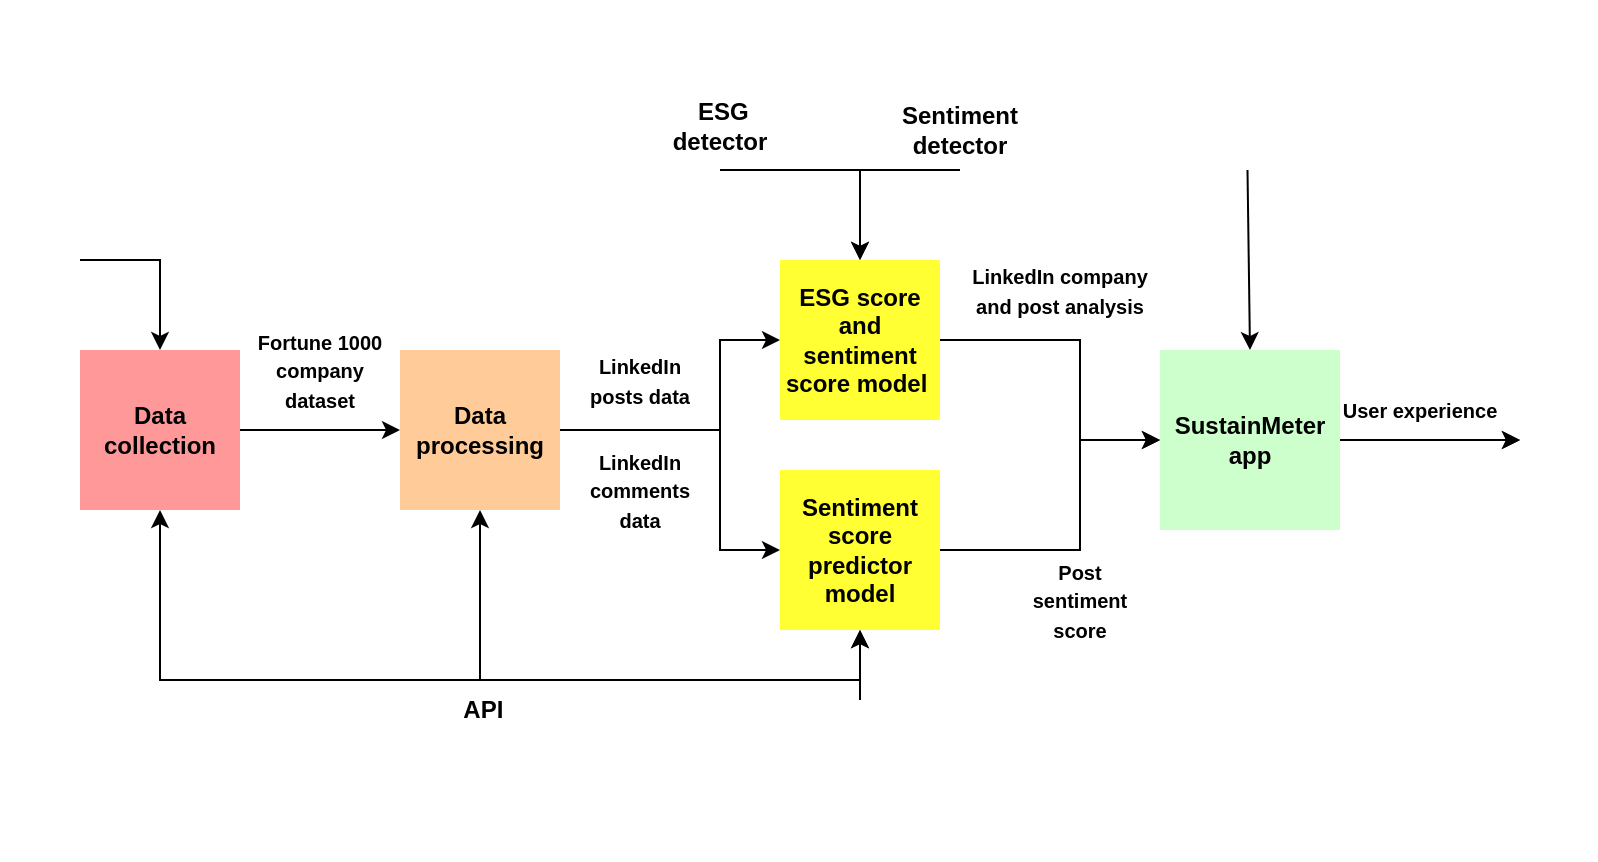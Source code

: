 <mxfile version="20.5.1" type="device"><diagram id="3Dkki-ofeys4IEUwjCBM" name="Page-1"><mxGraphModel dx="1345" dy="506" grid="1" gridSize="10" guides="1" tooltips="1" connect="1" arrows="1" fold="1" page="1" pageScale="1" pageWidth="850" pageHeight="1100" math="0" shadow="0"><root><mxCell id="0"/><mxCell id="1" parent="0"/><mxCell id="6IRQ7IJG4DnJNw5sI91V-43" value="" style="rounded=0;whiteSpace=wrap;html=1;fillColor=none;strokeColor=none;shadow=0;align=left;" vertex="1" parent="1"><mxGeometry x="540" width="160" height="430" as="geometry"/></mxCell><mxCell id="6IRQ7IJG4DnJNw5sI91V-31" value="" style="rounded=0;whiteSpace=wrap;html=1;fillColor=none;strokeColor=none;shadow=0;align=left;" vertex="1" parent="1"><mxGeometry x="320" width="220" height="430" as="geometry"/></mxCell><mxCell id="6IRQ7IJG4DnJNw5sI91V-13" value="" style="rounded=0;whiteSpace=wrap;html=1;fillColor=none;strokeColor=none;shadow=0;align=left;" vertex="1" parent="1"><mxGeometry x="160" width="160" height="430" as="geometry"/></mxCell><mxCell id="6IRQ7IJG4DnJNw5sI91V-1" value="&lt;b&gt;Sentiment score predictor model&lt;/b&gt;" style="whiteSpace=wrap;html=1;aspect=fixed;fillColor=#FFFF33;strokeColor=none;fontFamily=Arial;fontSource=https%3A%2F%2Ffonts.googleapis.com%2Fcss%3Ffamily%3DArial;" vertex="1" parent="1"><mxGeometry x="390" y="235" width="80" height="80" as="geometry"/></mxCell><mxCell id="6IRQ7IJG4DnJNw5sI91V-7" value="" style="rounded=0;whiteSpace=wrap;html=1;fillColor=none;strokeColor=none;shadow=0;align=left;" vertex="1" parent="1"><mxGeometry width="160" height="430" as="geometry"/></mxCell><mxCell id="6IRQ7IJG4DnJNw5sI91V-2" value="&lt;b&gt;Data collection&lt;/b&gt;" style="whiteSpace=wrap;html=1;aspect=fixed;strokeColor=none;fillColor=#FF9999;fontFamily=Arial;fontSource=https%3A%2F%2Ffonts.googleapis.com%2Fcss%3Ffamily%3DArial;" vertex="1" parent="1"><mxGeometry x="40" y="175" width="80" height="80" as="geometry"/></mxCell><mxCell id="6IRQ7IJG4DnJNw5sI91V-3" value="&lt;b&gt;Data processing&lt;/b&gt;" style="whiteSpace=wrap;html=1;aspect=fixed;strokeColor=none;fillColor=#FFCC99;fontFamily=Arial;fontSource=https%3A%2F%2Ffonts.googleapis.com%2Fcss%3Ffamily%3DArial;" vertex="1" parent="1"><mxGeometry x="200" y="175" width="80" height="80" as="geometry"/></mxCell><mxCell id="6IRQ7IJG4DnJNw5sI91V-5" value="&lt;b&gt;ESG score and sentiment score model&amp;nbsp;&lt;/b&gt;" style="whiteSpace=wrap;html=1;aspect=fixed;strokeColor=none;fillColor=#FFFF33;fontFamily=Arial;fontSource=https%3A%2F%2Ffonts.googleapis.com%2Fcss%3Ffamily%3DArial;" vertex="1" parent="1"><mxGeometry x="390" y="130" width="80" height="80" as="geometry"/></mxCell><mxCell id="6IRQ7IJG4DnJNw5sI91V-10" value="&lt;b&gt;Sentiment detector&lt;/b&gt;" style="text;html=1;strokeColor=none;fillColor=none;align=center;verticalAlign=middle;whiteSpace=wrap;rounded=0;shadow=0;fontSize=12;fontFamily=Arial;fontSource=https%3A%2F%2Ffonts.googleapis.com%2Fcss%3Ffamily%3DArial;" vertex="1" parent="1"><mxGeometry x="450" y="45" width="60" height="40" as="geometry"/></mxCell><mxCell id="6IRQ7IJG4DnJNw5sI91V-15" style="edgeStyle=orthogonalEdgeStyle;rounded=0;orthogonalLoop=1;jettySize=auto;html=1;exitX=0.5;exitY=0;exitDx=0;exitDy=0;fontSize=12;fontFamily=Arial;fontSource=https%3A%2F%2Ffonts.googleapis.com%2Fcss%3Ffamily%3DArial;" edge="1" parent="1" source="6IRQ7IJG4DnJNw5sI91V-12" target="6IRQ7IJG4DnJNw5sI91V-3"><mxGeometry relative="1" as="geometry"><Array as="points"><mxPoint x="240" y="340"/></Array></mxGeometry></mxCell><mxCell id="6IRQ7IJG4DnJNw5sI91V-12" value="&lt;b&gt;&amp;nbsp;API&lt;br&gt;&lt;/b&gt;" style="text;html=1;strokeColor=none;fillColor=none;align=center;verticalAlign=middle;whiteSpace=wrap;rounded=0;shadow=0;fontSize=12;fontFamily=Arial;fontSource=https%3A%2F%2Ffonts.googleapis.com%2Fcss%3Ffamily%3DArial;" vertex="1" parent="1"><mxGeometry x="210" y="340" width="60" height="30" as="geometry"/></mxCell><mxCell id="6IRQ7IJG4DnJNw5sI91V-17" value="&lt;b&gt;&amp;nbsp;ESG detector&lt;/b&gt;" style="text;html=1;strokeColor=none;fillColor=none;align=center;verticalAlign=middle;whiteSpace=wrap;rounded=0;shadow=0;fontSize=12;fontFamily=Arial;fontSource=https%3A%2F%2Ffonts.googleapis.com%2Fcss%3Ffamily%3DArial;" vertex="1" parent="1"><mxGeometry x="330" y="40" width="60" height="45" as="geometry"/></mxCell><mxCell id="6IRQ7IJG4DnJNw5sI91V-19" value="" style="endArrow=classic;html=1;rounded=0;fontSize=12;exitX=1;exitY=0.5;exitDx=0;exitDy=0;entryX=0;entryY=0.5;entryDx=0;entryDy=0;fontFamily=Arial;fontSource=https%3A%2F%2Ffonts.googleapis.com%2Fcss%3Ffamily%3DArial;" edge="1" parent="1" source="6IRQ7IJG4DnJNw5sI91V-2" target="6IRQ7IJG4DnJNw5sI91V-3"><mxGeometry width="50" height="50" relative="1" as="geometry"><mxPoint x="290" y="225" as="sourcePoint"/><mxPoint x="370" y="225" as="targetPoint"/></mxGeometry></mxCell><mxCell id="6IRQ7IJG4DnJNw5sI91V-20" value="&lt;font style=&quot;font-size: 10px;&quot;&gt;&lt;b&gt;Fortune 1000 company dataset&lt;/b&gt;&lt;/font&gt;" style="text;html=1;strokeColor=none;fillColor=none;align=center;verticalAlign=middle;whiteSpace=wrap;rounded=0;shadow=0;fontSize=12;fontFamily=Arial;fontSource=https%3A%2F%2Ffonts.googleapis.com%2Fcss%3Ffamily%3DArial;" vertex="1" parent="1"><mxGeometry x="120" y="170" width="80" height="30" as="geometry"/></mxCell><mxCell id="6IRQ7IJG4DnJNw5sI91V-21" style="edgeStyle=orthogonalEdgeStyle;rounded=0;orthogonalLoop=1;jettySize=auto;html=1;exitX=0.5;exitY=1;exitDx=0;exitDy=0;fontSize=12;entryX=0.5;entryY=0;entryDx=0;entryDy=0;fontFamily=Arial;fontSource=https%3A%2F%2Ffonts.googleapis.com%2Fcss%3Ffamily%3DArial;" edge="1" parent="1" target="6IRQ7IJG4DnJNw5sI91V-2"><mxGeometry relative="1" as="geometry"><mxPoint x="40.0" y="130" as="sourcePoint"/><mxPoint x="250" y="185" as="targetPoint"/><Array as="points"><mxPoint x="80" y="130"/></Array></mxGeometry></mxCell><mxCell id="6IRQ7IJG4DnJNw5sI91V-23" value="" style="edgeStyle=elbowEdgeStyle;elbow=horizontal;endArrow=classic;html=1;rounded=0;fontSize=10;exitX=0.5;exitY=0;exitDx=0;exitDy=0;entryX=0.5;entryY=1;entryDx=0;entryDy=0;fontFamily=Arial;fontSource=https%3A%2F%2Ffonts.googleapis.com%2Fcss%3Ffamily%3DArial;" edge="1" parent="1" source="6IRQ7IJG4DnJNw5sI91V-12" target="6IRQ7IJG4DnJNw5sI91V-2"><mxGeometry width="50" height="50" relative="1" as="geometry"><mxPoint x="400" y="290" as="sourcePoint"/><mxPoint x="450" y="240" as="targetPoint"/><Array as="points"><mxPoint x="80" y="300"/></Array></mxGeometry></mxCell><mxCell id="6IRQ7IJG4DnJNw5sI91V-32" value="&lt;b&gt;&lt;font style=&quot;font-size: 10px;&quot;&gt;LinkedIn posts data&lt;/font&gt;&lt;/b&gt;" style="text;html=1;strokeColor=none;fillColor=none;align=center;verticalAlign=middle;whiteSpace=wrap;rounded=0;shadow=0;fontSize=12;fontFamily=Arial;fontSource=https%3A%2F%2Ffonts.googleapis.com%2Fcss%3Ffamily%3DArial;" vertex="1" parent="1"><mxGeometry x="290" y="175" width="60" height="30" as="geometry"/></mxCell><mxCell id="6IRQ7IJG4DnJNw5sI91V-33" value="&lt;b&gt;&lt;font style=&quot;font-size: 10px;&quot;&gt;LinkedIn comments data&lt;/font&gt;&lt;/b&gt;" style="text;html=1;strokeColor=none;fillColor=none;align=center;verticalAlign=middle;whiteSpace=wrap;rounded=0;shadow=0;fontSize=12;fontFamily=Arial;fontSource=https%3A%2F%2Ffonts.googleapis.com%2Fcss%3Ffamily%3DArial;" vertex="1" parent="1"><mxGeometry x="290" y="230" width="60" height="30" as="geometry"/></mxCell><mxCell id="6IRQ7IJG4DnJNw5sI91V-34" value="" style="edgeStyle=elbowEdgeStyle;elbow=horizontal;endArrow=classic;html=1;rounded=0;fontSize=10;entryX=0.5;entryY=0;entryDx=0;entryDy=0;fontFamily=Arial;fontSource=https%3A%2F%2Ffonts.googleapis.com%2Fcss%3Ffamily%3DArial;" edge="1" parent="1" target="6IRQ7IJG4DnJNw5sI91V-5"><mxGeometry width="50" height="50" relative="1" as="geometry"><mxPoint x="480" y="85" as="sourcePoint"/><mxPoint x="250" y="150" as="targetPoint"/><Array as="points"><mxPoint x="430" y="115"/></Array></mxGeometry></mxCell><mxCell id="6IRQ7IJG4DnJNw5sI91V-35" value="" style="edgeStyle=elbowEdgeStyle;elbow=horizontal;endArrow=classic;html=1;rounded=0;fontSize=10;exitX=0.5;exitY=1;exitDx=0;exitDy=0;entryX=0.5;entryY=0;entryDx=0;entryDy=0;fontFamily=Arial;fontSource=https%3A%2F%2Ffonts.googleapis.com%2Fcss%3Ffamily%3DArial;" edge="1" parent="1" source="6IRQ7IJG4DnJNw5sI91V-17" target="6IRQ7IJG4DnJNw5sI91V-5"><mxGeometry width="50" height="50" relative="1" as="geometry"><mxPoint x="490" y="95" as="sourcePoint"/><mxPoint x="440" y="150" as="targetPoint"/><Array as="points"><mxPoint x="430" y="115"/></Array></mxGeometry></mxCell><mxCell id="6IRQ7IJG4DnJNw5sI91V-40" value="" style="edgeStyle=elbowEdgeStyle;elbow=horizontal;endArrow=classic;html=1;rounded=0;fontSize=10;exitX=1;exitY=0.5;exitDx=0;exitDy=0;entryX=0;entryY=0.5;entryDx=0;entryDy=0;fontFamily=Arial;fontSource=https%3A%2F%2Ffonts.googleapis.com%2Fcss%3Ffamily%3DArial;" edge="1" parent="1" source="6IRQ7IJG4DnJNw5sI91V-3" target="6IRQ7IJG4DnJNw5sI91V-5"><mxGeometry width="50" height="50" relative="1" as="geometry"><mxPoint x="370" y="95" as="sourcePoint"/><mxPoint x="440" y="150" as="targetPoint"/><Array as="points"><mxPoint x="360" y="210"/></Array></mxGeometry></mxCell><mxCell id="6IRQ7IJG4DnJNw5sI91V-41" value="" style="edgeStyle=elbowEdgeStyle;elbow=horizontal;endArrow=classic;html=1;rounded=0;fontSize=10;exitX=1;exitY=0.5;exitDx=0;exitDy=0;entryX=0;entryY=0.5;entryDx=0;entryDy=0;fontFamily=Arial;fontSource=https%3A%2F%2Ffonts.googleapis.com%2Fcss%3Ffamily%3DArial;" edge="1" parent="1" source="6IRQ7IJG4DnJNw5sI91V-3" target="6IRQ7IJG4DnJNw5sI91V-1"><mxGeometry width="50" height="50" relative="1" as="geometry"><mxPoint x="290" y="225" as="sourcePoint"/><mxPoint x="400" y="190" as="targetPoint"/><Array as="points"><mxPoint x="360" y="270"/></Array></mxGeometry></mxCell><mxCell id="6IRQ7IJG4DnJNw5sI91V-68" value="" style="edgeStyle=orthogonalEdgeStyle;rounded=0;orthogonalLoop=1;jettySize=auto;html=1;fontFamily=Arial;fontSource=https%3A%2F%2Ffonts.googleapis.com%2Fcss%3Ffamily%3DArial;fontSize=14;" edge="1" parent="1" source="6IRQ7IJG4DnJNw5sI91V-42" target="6IRQ7IJG4DnJNw5sI91V-58"><mxGeometry relative="1" as="geometry"/></mxCell><mxCell id="6IRQ7IJG4DnJNw5sI91V-42" value="&lt;b&gt;SustainMeter app&lt;/b&gt;" style="whiteSpace=wrap;html=1;aspect=fixed;fillColor=#CCFFCC;strokeColor=none;fontFamily=Arial;fontSource=https%3A%2F%2Ffonts.googleapis.com%2Fcss%3Ffamily%3DArial;" vertex="1" parent="1"><mxGeometry x="580" y="175" width="90" height="90" as="geometry"/></mxCell><mxCell id="6IRQ7IJG4DnJNw5sI91V-44" style="edgeStyle=orthogonalEdgeStyle;rounded=0;orthogonalLoop=1;jettySize=auto;html=1;exitX=0.5;exitY=0;exitDx=0;exitDy=0;fontSize=12;entryX=0.5;entryY=1;entryDx=0;entryDy=0;fontFamily=Arial;fontSource=https%3A%2F%2Ffonts.googleapis.com%2Fcss%3Ffamily%3DArial;" edge="1" parent="1" source="6IRQ7IJG4DnJNw5sI91V-12" target="6IRQ7IJG4DnJNw5sI91V-1"><mxGeometry relative="1" as="geometry"><mxPoint x="170" y="350" as="sourcePoint"/><mxPoint x="250" y="265" as="targetPoint"/><Array as="points"><mxPoint x="430" y="340"/></Array></mxGeometry></mxCell><mxCell id="6IRQ7IJG4DnJNw5sI91V-45" value="" style="edgeStyle=elbowEdgeStyle;elbow=horizontal;endArrow=classic;html=1;rounded=0;fontSize=10;exitX=1;exitY=0.5;exitDx=0;exitDy=0;entryX=0;entryY=0.5;entryDx=0;entryDy=0;fontFamily=Arial;fontSource=https%3A%2F%2Ffonts.googleapis.com%2Fcss%3Ffamily%3DArial;" edge="1" parent="1" source="6IRQ7IJG4DnJNw5sI91V-5" target="6IRQ7IJG4DnJNw5sI91V-42"><mxGeometry width="50" height="50" relative="1" as="geometry"><mxPoint x="290" y="225" as="sourcePoint"/><mxPoint x="400" y="180" as="targetPoint"/><Array as="points"><mxPoint x="540" y="190"/></Array></mxGeometry></mxCell><mxCell id="6IRQ7IJG4DnJNw5sI91V-46" value="" style="edgeStyle=elbowEdgeStyle;elbow=horizontal;endArrow=classic;html=1;rounded=0;fontSize=10;exitX=1;exitY=0.5;exitDx=0;exitDy=0;entryX=0;entryY=0.5;entryDx=0;entryDy=0;fontFamily=Arial;fontSource=https%3A%2F%2Ffonts.googleapis.com%2Fcss%3Ffamily%3DArial;" edge="1" parent="1" source="6IRQ7IJG4DnJNw5sI91V-1" target="6IRQ7IJG4DnJNw5sI91V-42"><mxGeometry width="50" height="50" relative="1" as="geometry"><mxPoint x="480" y="180" as="sourcePoint"/><mxPoint x="620" y="220" as="targetPoint"/><Array as="points"><mxPoint x="540" y="250"/></Array></mxGeometry></mxCell><mxCell id="6IRQ7IJG4DnJNw5sI91V-47" value="&lt;b&gt;&lt;br&gt;&lt;/b&gt;" style="text;html=1;strokeColor=none;fillColor=none;align=center;verticalAlign=middle;whiteSpace=wrap;rounded=0;shadow=0;fontSize=12;fontFamily=Arial;fontSource=https%3A%2F%2Ffonts.googleapis.com%2Fcss%3Ffamily%3DArial;" vertex="1" parent="1"><mxGeometry x="400" y="350" width="60" height="35" as="geometry"/></mxCell><mxCell id="6IRQ7IJG4DnJNw5sI91V-48" value="&lt;span style=&quot;font-size: 10px;&quot;&gt;&lt;b&gt;Post sentiment score&lt;/b&gt;&lt;/span&gt;" style="text;html=1;strokeColor=none;fillColor=none;align=center;verticalAlign=middle;whiteSpace=wrap;rounded=0;shadow=0;fontSize=12;fontFamily=Arial;fontSource=https%3A%2F%2Ffonts.googleapis.com%2Fcss%3Ffamily%3DArial;" vertex="1" parent="1"><mxGeometry x="510" y="285" width="60" height="30" as="geometry"/></mxCell><mxCell id="6IRQ7IJG4DnJNw5sI91V-49" value="&lt;span style=&quot;font-size: 10px;&quot;&gt;&lt;b&gt;LinkedIn company and post analysis&lt;/b&gt;&lt;/span&gt;" style="text;html=1;strokeColor=none;fillColor=none;align=center;verticalAlign=middle;whiteSpace=wrap;rounded=0;shadow=0;fontSize=12;fontFamily=Arial;fontSource=https%3A%2F%2Ffonts.googleapis.com%2Fcss%3Ffamily%3DArial;" vertex="1" parent="1"><mxGeometry x="480" y="130" width="100" height="30" as="geometry"/></mxCell><mxCell id="6IRQ7IJG4DnJNw5sI91V-54" style="edgeStyle=orthogonalEdgeStyle;rounded=0;orthogonalLoop=1;jettySize=auto;html=1;exitX=0.5;exitY=0;exitDx=0;exitDy=0;fontSize=12;entryX=0.5;entryY=1;entryDx=0;entryDy=0;fontFamily=Arial;fontSource=https%3A%2F%2Ffonts.googleapis.com%2Fcss%3Ffamily%3DArial;" edge="1" parent="1" source="6IRQ7IJG4DnJNw5sI91V-47" target="6IRQ7IJG4DnJNw5sI91V-1"><mxGeometry relative="1" as="geometry"><mxPoint x="250" y="350" as="sourcePoint"/><mxPoint x="440" y="325" as="targetPoint"/><Array as="points"><mxPoint x="430" y="340"/></Array></mxGeometry></mxCell><mxCell id="6IRQ7IJG4DnJNw5sI91V-58" value="" style="shape=image;html=1;verticalAlign=top;verticalLabelPosition=bottom;labelBackgroundColor=#ffffff;imageAspect=0;aspect=fixed;image=https://cdn3.iconfinder.com/data/icons/essential-pack/32/34-Happy_and_Smile-128.png;shadow=0;fontFamily=Arial;fontSource=https%3A%2F%2Ffonts.googleapis.com%2Fcss%3Ffamily%3DArial;fontSize=14;fillColor=#FFFF33;" vertex="1" parent="1"><mxGeometry x="760" y="201" width="38" height="38" as="geometry"/></mxCell><mxCell id="6IRQ7IJG4DnJNw5sI91V-59" value="&lt;span style=&quot;font-size: 10px;&quot;&gt;&lt;b&gt;User experience&lt;/b&gt;&lt;/span&gt;" style="text;html=1;strokeColor=none;fillColor=none;align=center;verticalAlign=middle;whiteSpace=wrap;rounded=0;shadow=0;fontSize=12;fontFamily=Arial;fontSource=https%3A%2F%2Ffonts.googleapis.com%2Fcss%3Ffamily%3DArial;" vertex="1" parent="1"><mxGeometry x="660" y="190" width="100" height="30" as="geometry"/></mxCell><mxCell id="6IRQ7IJG4DnJNw5sI91V-60" value="" style="endArrow=classic;html=1;rounded=0;fontFamily=Arial;fontSource=https%3A%2F%2Ffonts.googleapis.com%2Fcss%3Ffamily%3DArial;fontSize=14;entryX=0;entryY=0.5;entryDx=0;entryDy=0;exitX=1;exitY=0.5;exitDx=0;exitDy=0;" edge="1" parent="1" source="6IRQ7IJG4DnJNw5sI91V-42" target="6IRQ7IJG4DnJNw5sI91V-58"><mxGeometry width="50" height="50" relative="1" as="geometry"><mxPoint x="430" y="250" as="sourcePoint"/><mxPoint x="480" y="200" as="targetPoint"/></mxGeometry></mxCell><mxCell id="6IRQ7IJG4DnJNw5sI91V-62" value="" style="shape=image;verticalLabelPosition=bottom;labelBackgroundColor=default;verticalAlign=top;aspect=fixed;imageAspect=0;image=https://www.expert.ai/wp-content/uploads/2020/09/footer-logo-new.png;" vertex="1" parent="1"><mxGeometry x="380" y="14.79" width="90" height="30.21" as="geometry"/></mxCell><mxCell id="6IRQ7IJG4DnJNw5sI91V-63" value="" style="shape=image;verticalLabelPosition=bottom;labelBackgroundColor=default;verticalAlign=top;aspect=fixed;imageAspect=0;image=https://miro.medium.com/max/1400/1*n8jC9VAQuED6xhYTcCJ0pQ.png;" vertex="1" parent="1"><mxGeometry x="380" y="354.43" width="108.82" height="35.57" as="geometry"/></mxCell><mxCell id="6IRQ7IJG4DnJNw5sI91V-64" value="" style="shape=image;verticalLabelPosition=bottom;labelBackgroundColor=default;verticalAlign=top;aspect=fixed;imageAspect=0;image=https://upload.wikimedia.org/wikipedia/commons/7/7c/Kaggle_logo.png;" vertex="1" parent="1"><mxGeometry x="30" y="101.82" width="60" height="23.19" as="geometry"/></mxCell><mxCell id="6IRQ7IJG4DnJNw5sI91V-65" value="" style="shape=image;verticalLabelPosition=bottom;labelBackgroundColor=default;verticalAlign=top;aspect=fixed;imageAspect=0;image=https://www.programmableweb.com/sites/default/files/linkedin_0.jpg;" vertex="1" parent="1"><mxGeometry x="225" y="360" width="30" height="30" as="geometry"/></mxCell><mxCell id="6IRQ7IJG4DnJNw5sI91V-67" value="" style="shape=image;verticalLabelPosition=bottom;labelBackgroundColor=default;verticalAlign=top;aspect=fixed;imageAspect=0;image=https://cdn.analyticsvidhya.com/wp-content/uploads/2021/06/39595st.jpeg;" vertex="1" parent="1"><mxGeometry x="577.5" y="36.61" width="92.5" height="48.39" as="geometry"/></mxCell><mxCell id="6IRQ7IJG4DnJNw5sI91V-69" value="" style="endArrow=classic;html=1;rounded=0;fontFamily=Arial;fontSource=https%3A%2F%2Ffonts.googleapis.com%2Fcss%3Ffamily%3DArial;fontSize=14;entryX=0.5;entryY=0;entryDx=0;entryDy=0;exitX=0.5;exitY=1;exitDx=0;exitDy=0;" edge="1" parent="1" source="6IRQ7IJG4DnJNw5sI91V-67" target="6IRQ7IJG4DnJNw5sI91V-42"><mxGeometry width="50" height="50" relative="1" as="geometry"><mxPoint x="620" y="100" as="sourcePoint"/><mxPoint x="770" y="230" as="targetPoint"/></mxGeometry></mxCell></root></mxGraphModel></diagram></mxfile>